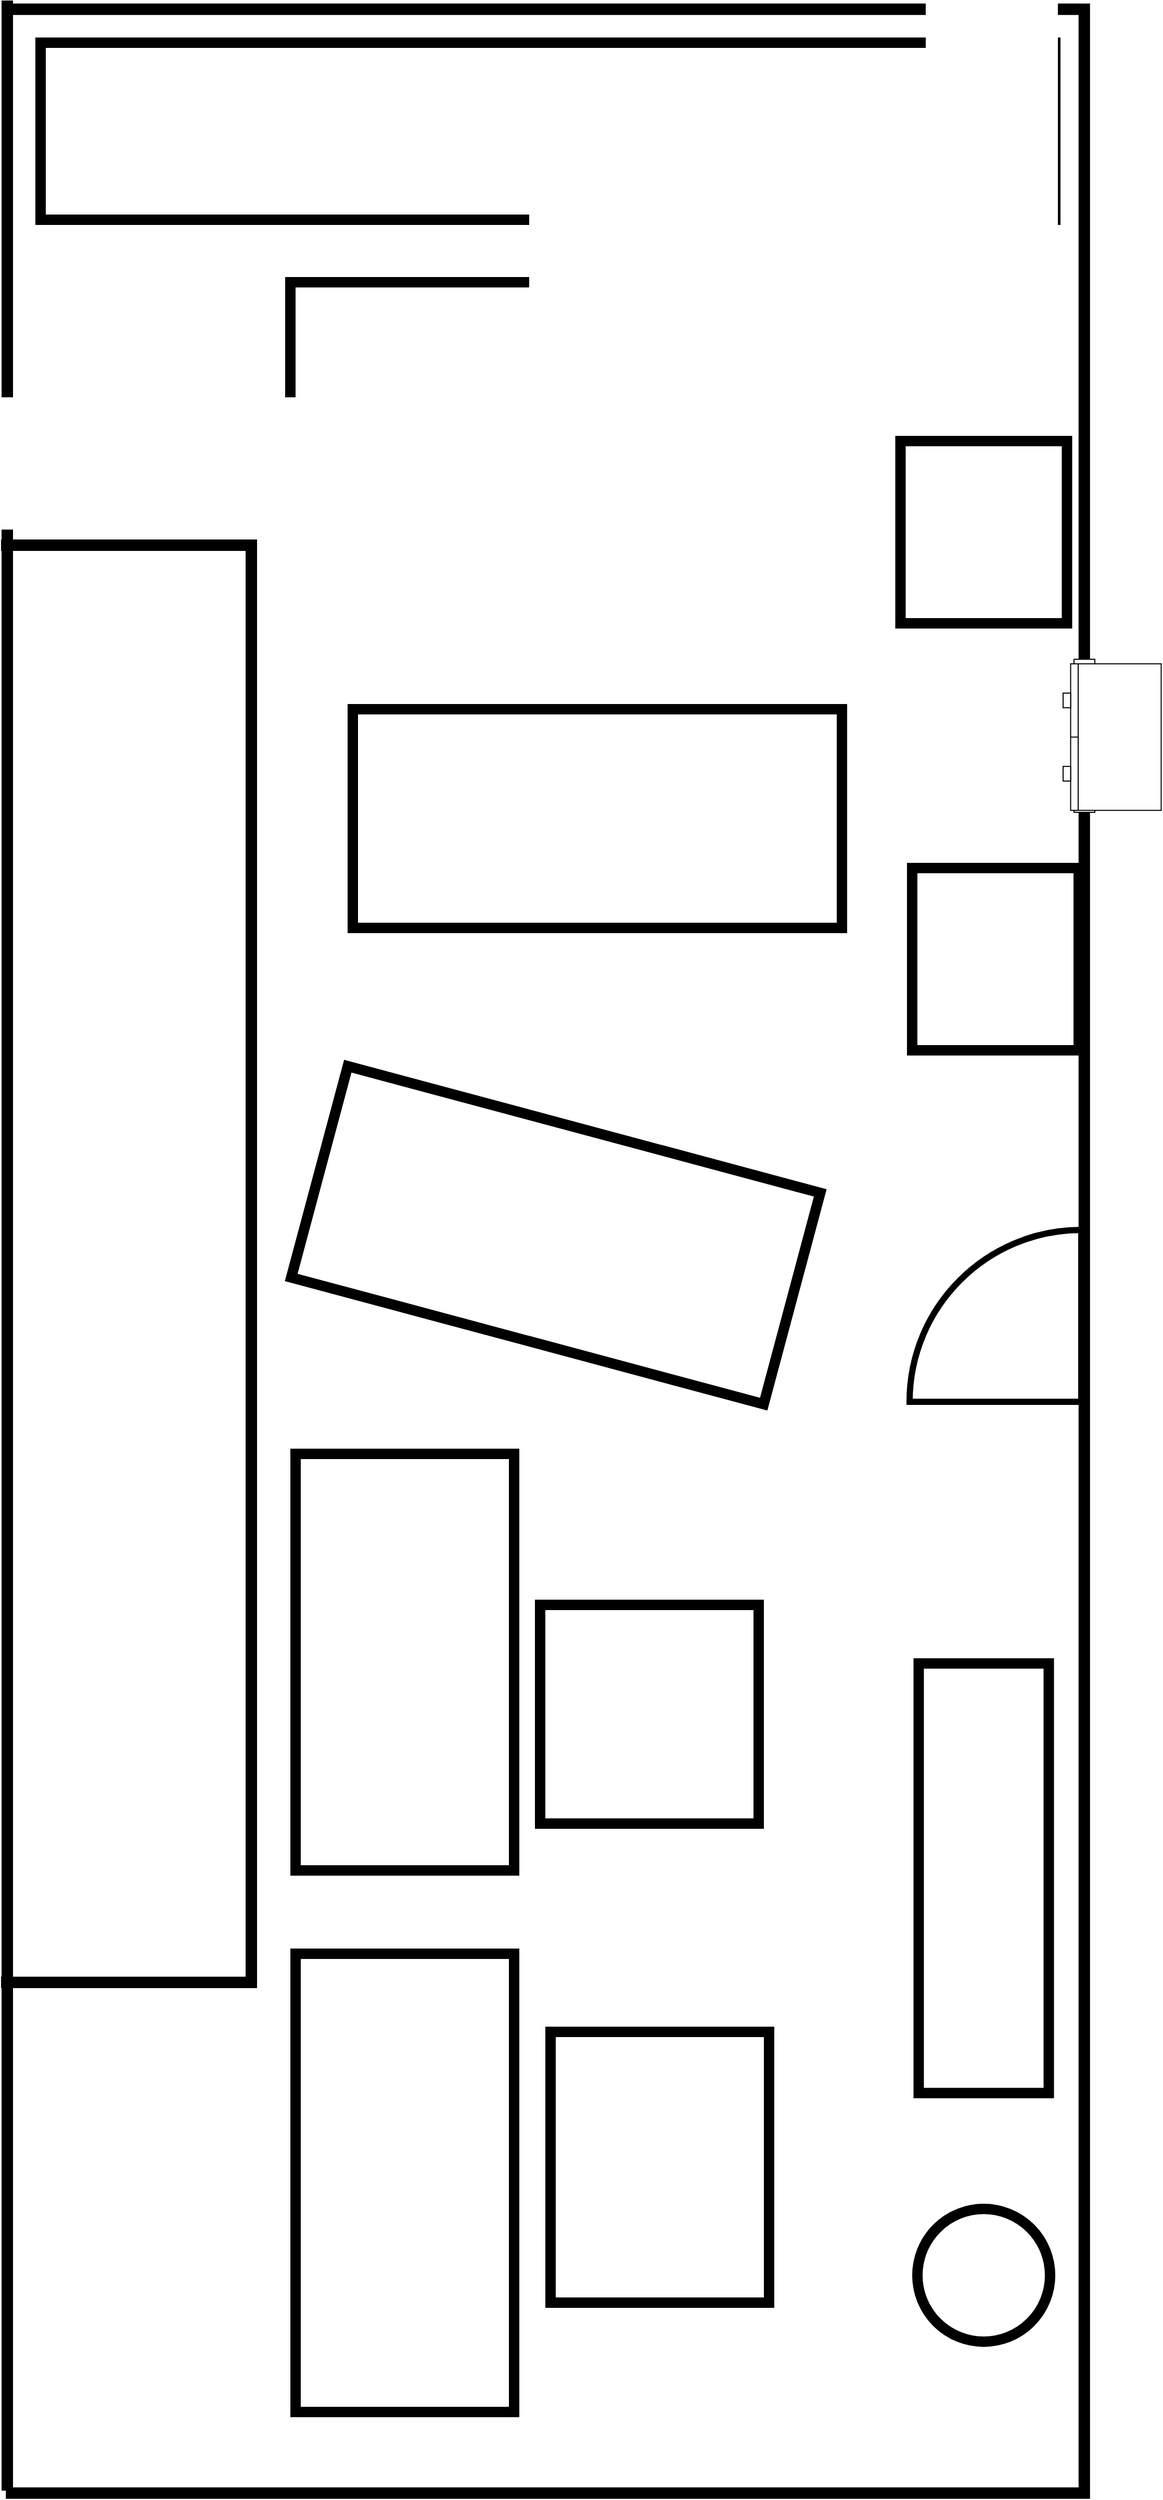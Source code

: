 <mxfile version="25.0.1">
  <diagram name="Page-1" id="38b20595-45e3-9b7f-d5ca-b57f44c5b66d">
    <mxGraphModel dx="2926" dy="1869" grid="1" gridSize="10" guides="1" tooltips="1" connect="1" arrows="1" fold="1" page="1" pageScale="1" pageWidth="850" pageHeight="1400" background="none" math="0" shadow="0">
      <root>
        <mxCell id="0" />
        <mxCell id="1" parent="0" />
        <mxCell id="48ef80bc37b76060-128" value="" style="verticalLabelPosition=bottom;html=1;verticalAlign=top;align=center;strokeWidth=1;shape=mxgraph.floorplan.wallU;fillColor=#000000;rounded=0;shadow=0;comic=0;fontFamily=Verdana;fontSize=12;rotation=90;" parent="1" vertex="1">
          <mxGeometry x="-280" y="760" width="2395" height="1040.75" as="geometry" />
        </mxCell>
        <mxCell id="48ef80bc37b76060-130" value="" style="verticalLabelPosition=bottom;html=1;verticalAlign=top;align=center;strokeWidth=1;shape=mxgraph.floorplan.wallU;fillColor=#000000;rounded=0;shadow=0;comic=0;fontFamily=Verdana;fontSize=12;rotation=90;" parent="1" vertex="1">
          <mxGeometry x="-180" y="1170" width="1390" height="245" as="geometry" />
        </mxCell>
        <mxCell id="48ef80bc37b76060-156" value="" style="verticalLabelPosition=bottom;html=1;verticalAlign=top;align=center;strokeWidth=1;shape=mxgraph.floorplan.wall;fillColor=#000000;direction=south;rounded=0;shadow=0;comic=0;fontFamily=Verdana;fontSize=12;" parent="1" vertex="1">
          <mxGeometry x="393" y="80" width="10" height="2390" as="geometry" />
        </mxCell>
        <mxCell id="gsH9_d9Gx8ErYXkKZmmA-2" value="" style="rounded=0;whiteSpace=wrap;html=1;strokeWidth=10;" parent="1" vertex="1">
          <mxGeometry x="430" y="120" width="975" height="170" as="geometry" />
        </mxCell>
        <mxCell id="gsH9_d9Gx8ErYXkKZmmA-3" value="" style="rounded=0;whiteSpace=wrap;html=1;strokeWidth=10;rotation=-180;" parent="1" vertex="1">
          <mxGeometry x="730" y="760" width="470" height="210" as="geometry" />
        </mxCell>
        <mxCell id="gsH9_d9Gx8ErYXkKZmmA-4" value="" style="rounded=0;whiteSpace=wrap;html=1;strokeWidth=10;rotation=-165;" parent="1" vertex="1">
          <mxGeometry x="690" y="1160" width="470" height="210" as="geometry" />
        </mxCell>
        <mxCell id="gsH9_d9Gx8ErYXkKZmmA-5" value="" style="rounded=0;whiteSpace=wrap;html=1;strokeWidth=10;rotation=-90;" parent="1" vertex="1">
          <mxGeometry x="910" y="1620" width="210" height="210" as="geometry" />
        </mxCell>
        <mxCell id="gsH9_d9Gx8ErYXkKZmmA-6" value="" style="rounded=0;whiteSpace=wrap;html=1;strokeWidth=10;rotation=-90;" parent="1" vertex="1">
          <mxGeometry x="1130" y="1820" width="412.5" height="125" as="geometry" />
        </mxCell>
        <mxCell id="gsH9_d9Gx8ErYXkKZmmA-7" value="" style="rounded=0;whiteSpace=wrap;html=1;strokeWidth=10;rotation=-90;" parent="1" vertex="1">
          <mxGeometry x="580" y="1570" width="400" height="210" as="geometry" />
        </mxCell>
        <mxCell id="gsH9_d9Gx8ErYXkKZmmA-8" value="" style="rounded=0;whiteSpace=wrap;html=1;strokeWidth=10;rotation=-90;" parent="1" vertex="1">
          <mxGeometry x="1260" y="920" width="175" height="160" as="geometry" />
        </mxCell>
        <mxCell id="gsH9_d9Gx8ErYXkKZmmA-9" value="" style="rounded=0;whiteSpace=wrap;html=1;strokeWidth=10;rotation=-90;" parent="1" vertex="1">
          <mxGeometry x="1248.75" y="510" width="175" height="160" as="geometry" />
        </mxCell>
        <mxCell id="gsH9_d9Gx8ErYXkKZmmA-10" value="" style="rounded=0;whiteSpace=wrap;html=1;strokeWidth=10;rotation=-180;" parent="1" vertex="1">
          <mxGeometry x="670" y="350" width="470" height="150" as="geometry" />
        </mxCell>
        <mxCell id="gsH9_d9Gx8ErYXkKZmmA-11" value="" style="rounded=0;whiteSpace=wrap;html=1;strokeWidth=10;rotation=-90;" parent="1" vertex="1">
          <mxGeometry x="560" y="2070" width="440" height="210" as="geometry" />
        </mxCell>
        <mxCell id="gsH9_d9Gx8ErYXkKZmmA-12" value="" style="ellipse;whiteSpace=wrap;html=1;aspect=fixed;strokeWidth=10;" parent="1" vertex="1">
          <mxGeometry x="1272.5" y="2200" width="127.5" height="127.5" as="geometry" />
        </mxCell>
        <mxCell id="CL0BPm-SDJ4Kflx-78Mh-1" value="" style="verticalLabelPosition=bottom;html=1;verticalAlign=top;align=center;strokeWidth=6;shape=mxgraph.floorplan.doorRight;rounded=0;shadow=0;comic=0;fontFamily=Verdana;fontSize=12;rotation=90;" vertex="1" parent="1">
          <mxGeometry x="1310" y="1300" width="165" height="85" as="geometry" />
        </mxCell>
        <mxCell id="CL0BPm-SDJ4Kflx-78Mh-3" value="" style="rounded=0;whiteSpace=wrap;html=1;rotation=90;" vertex="1" parent="1">
          <mxGeometry x="1359.5" y="775.5" width="147" height="20" as="geometry" />
        </mxCell>
        <mxCell id="48ef80bc37b76060-332" value="" style="verticalLabelPosition=bottom;html=1;verticalAlign=top;align=center;strokeWidth=1;shape=mxgraph.floorplan.dresser;rounded=0;shadow=0;comic=0;fontFamily=Verdana;fontSize=12;rotation=90;" parent="1" vertex="1">
          <mxGeometry x="1389.26" y="739.62" width="140.74" height="94.25" as="geometry" />
        </mxCell>
        <mxCell id="CL0BPm-SDJ4Kflx-78Mh-4" value="" style="rounded=0;whiteSpace=wrap;html=1;strokeWidth=10;rotation=-90;" vertex="1" parent="1">
          <mxGeometry x="895" y="2055" width="260" height="210" as="geometry" />
        </mxCell>
      </root>
    </mxGraphModel>
  </diagram>
</mxfile>
